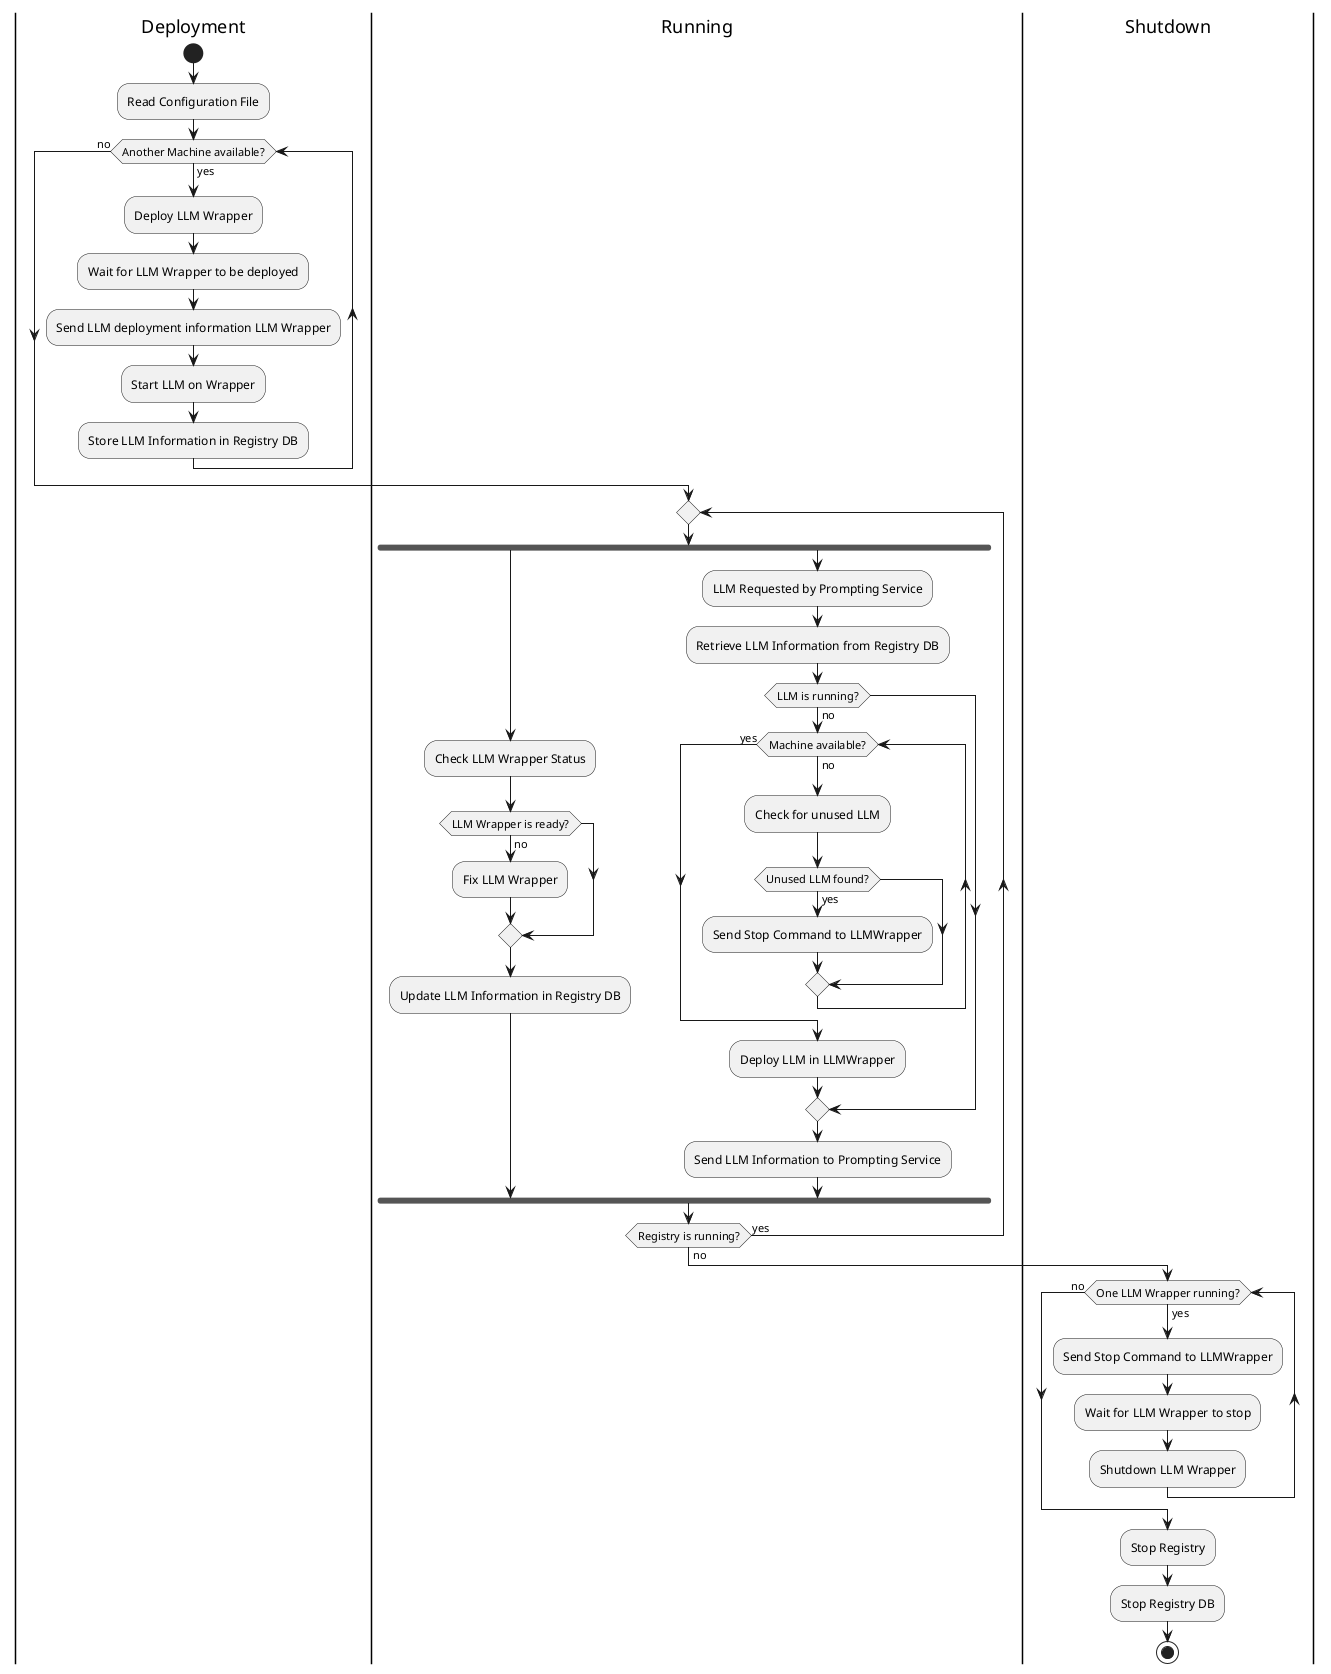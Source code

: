 @startuml Activity
|Deployment|
start

:Read Configuration File;
while (Another Machine available?) is (yes)
    :Deploy LLM Wrapper;

    :Wait for LLM Wrapper to be deployed;
    :Send LLM deployment information LLM Wrapper;
    :Start LLM on Wrapper;
    :Store LLM Information in Registry DB;
    |Deployment|
endwhile (no)
label idle_label
|Running|
repeat 
fork  

:Check LLM Wrapper Status;
if (LLM Wrapper is ready?) then (no)
    :Fix LLM Wrapper;
endif
:Update LLM Information in Registry DB;
fork again

:LLM Requested by Prompting Service;
:Retrieve LLM Information from Registry DB;
if (LLM is running?) then (no)
    While (Machine available?) is (no)
        :Check for unused LLM;
        if (Unused LLM found?) then (yes)
            :Send Stop Command to LLMWrapper;
        endif
    endwhile (yes)
    :Deploy LLM in LLMWrapper;
endif
:Send LLM Information to Prompting Service;
endfork
repeat while (Registry is running?) is (yes) not (no)
|Shutdown|
while (One LLM Wrapper running?) is (yes)
    :Send Stop Command to LLMWrapper;
    :Wait for LLM Wrapper to stop;
    :Shutdown LLM Wrapper;
end while (no)
:Stop Registry;
:Stop Registry DB;
stop
@enduml